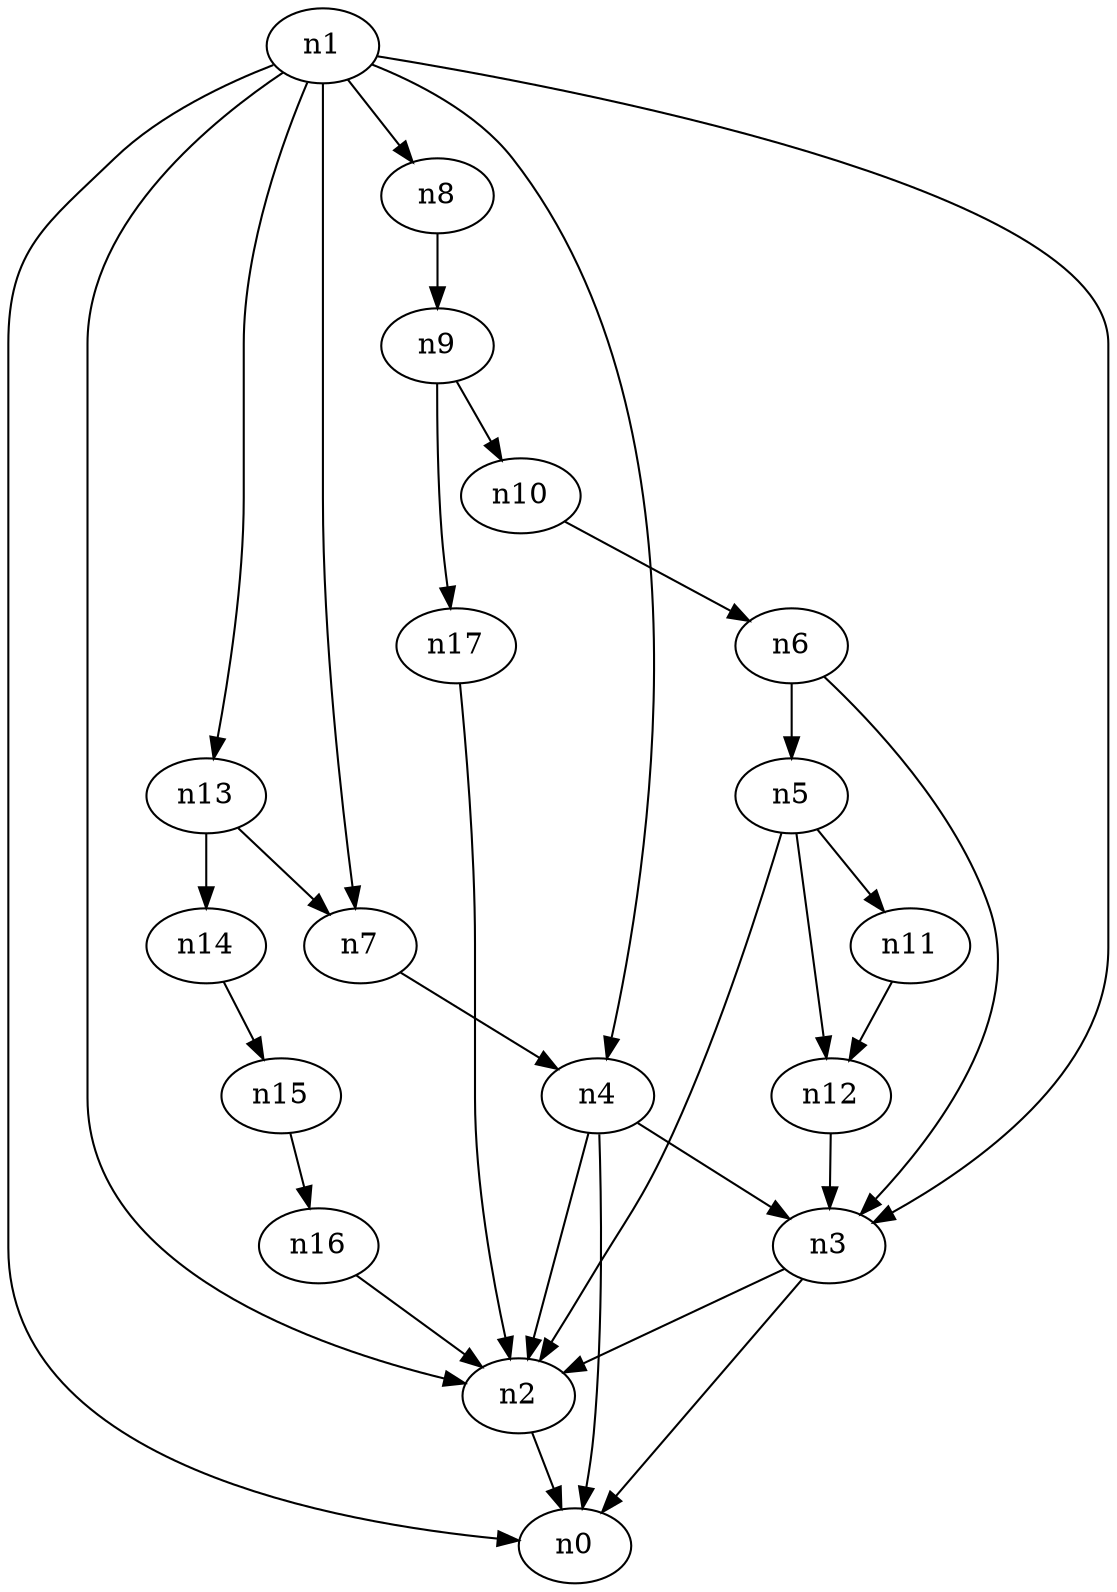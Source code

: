 digraph G {
	n1 -> n0	 [_graphml_id=e0];
	n1 -> n2	 [_graphml_id=e1];
	n1 -> n3	 [_graphml_id=e6];
	n1 -> n4	 [_graphml_id=e9];
	n1 -> n7	 [_graphml_id=e14];
	n1 -> n8	 [_graphml_id=e15];
	n1 -> n13	 [_graphml_id=e23];
	n2 -> n0	 [_graphml_id=e5];
	n3 -> n0	 [_graphml_id=e8];
	n3 -> n2	 [_graphml_id=e2];
	n4 -> n0	 [_graphml_id=e4];
	n4 -> n2	 [_graphml_id=e7];
	n4 -> n3	 [_graphml_id=e3];
	n5 -> n2	 [_graphml_id=e10];
	n5 -> n11	 [_graphml_id=e19];
	n5 -> n12	 [_graphml_id=e24];
	n6 -> n3	 [_graphml_id=e12];
	n6 -> n5	 [_graphml_id=e11];
	n7 -> n4	 [_graphml_id=e13];
	n8 -> n9	 [_graphml_id=e16];
	n9 -> n10	 [_graphml_id=e17];
	n9 -> n17	 [_graphml_id=e30];
	n10 -> n6	 [_graphml_id=e18];
	n11 -> n12	 [_graphml_id=e20];
	n12 -> n3	 [_graphml_id=e21];
	n13 -> n7	 [_graphml_id=e22];
	n13 -> n14	 [_graphml_id=e25];
	n14 -> n15	 [_graphml_id=e26];
	n15 -> n16	 [_graphml_id=e27];
	n16 -> n2	 [_graphml_id=e28];
	n17 -> n2	 [_graphml_id=e29];
}
